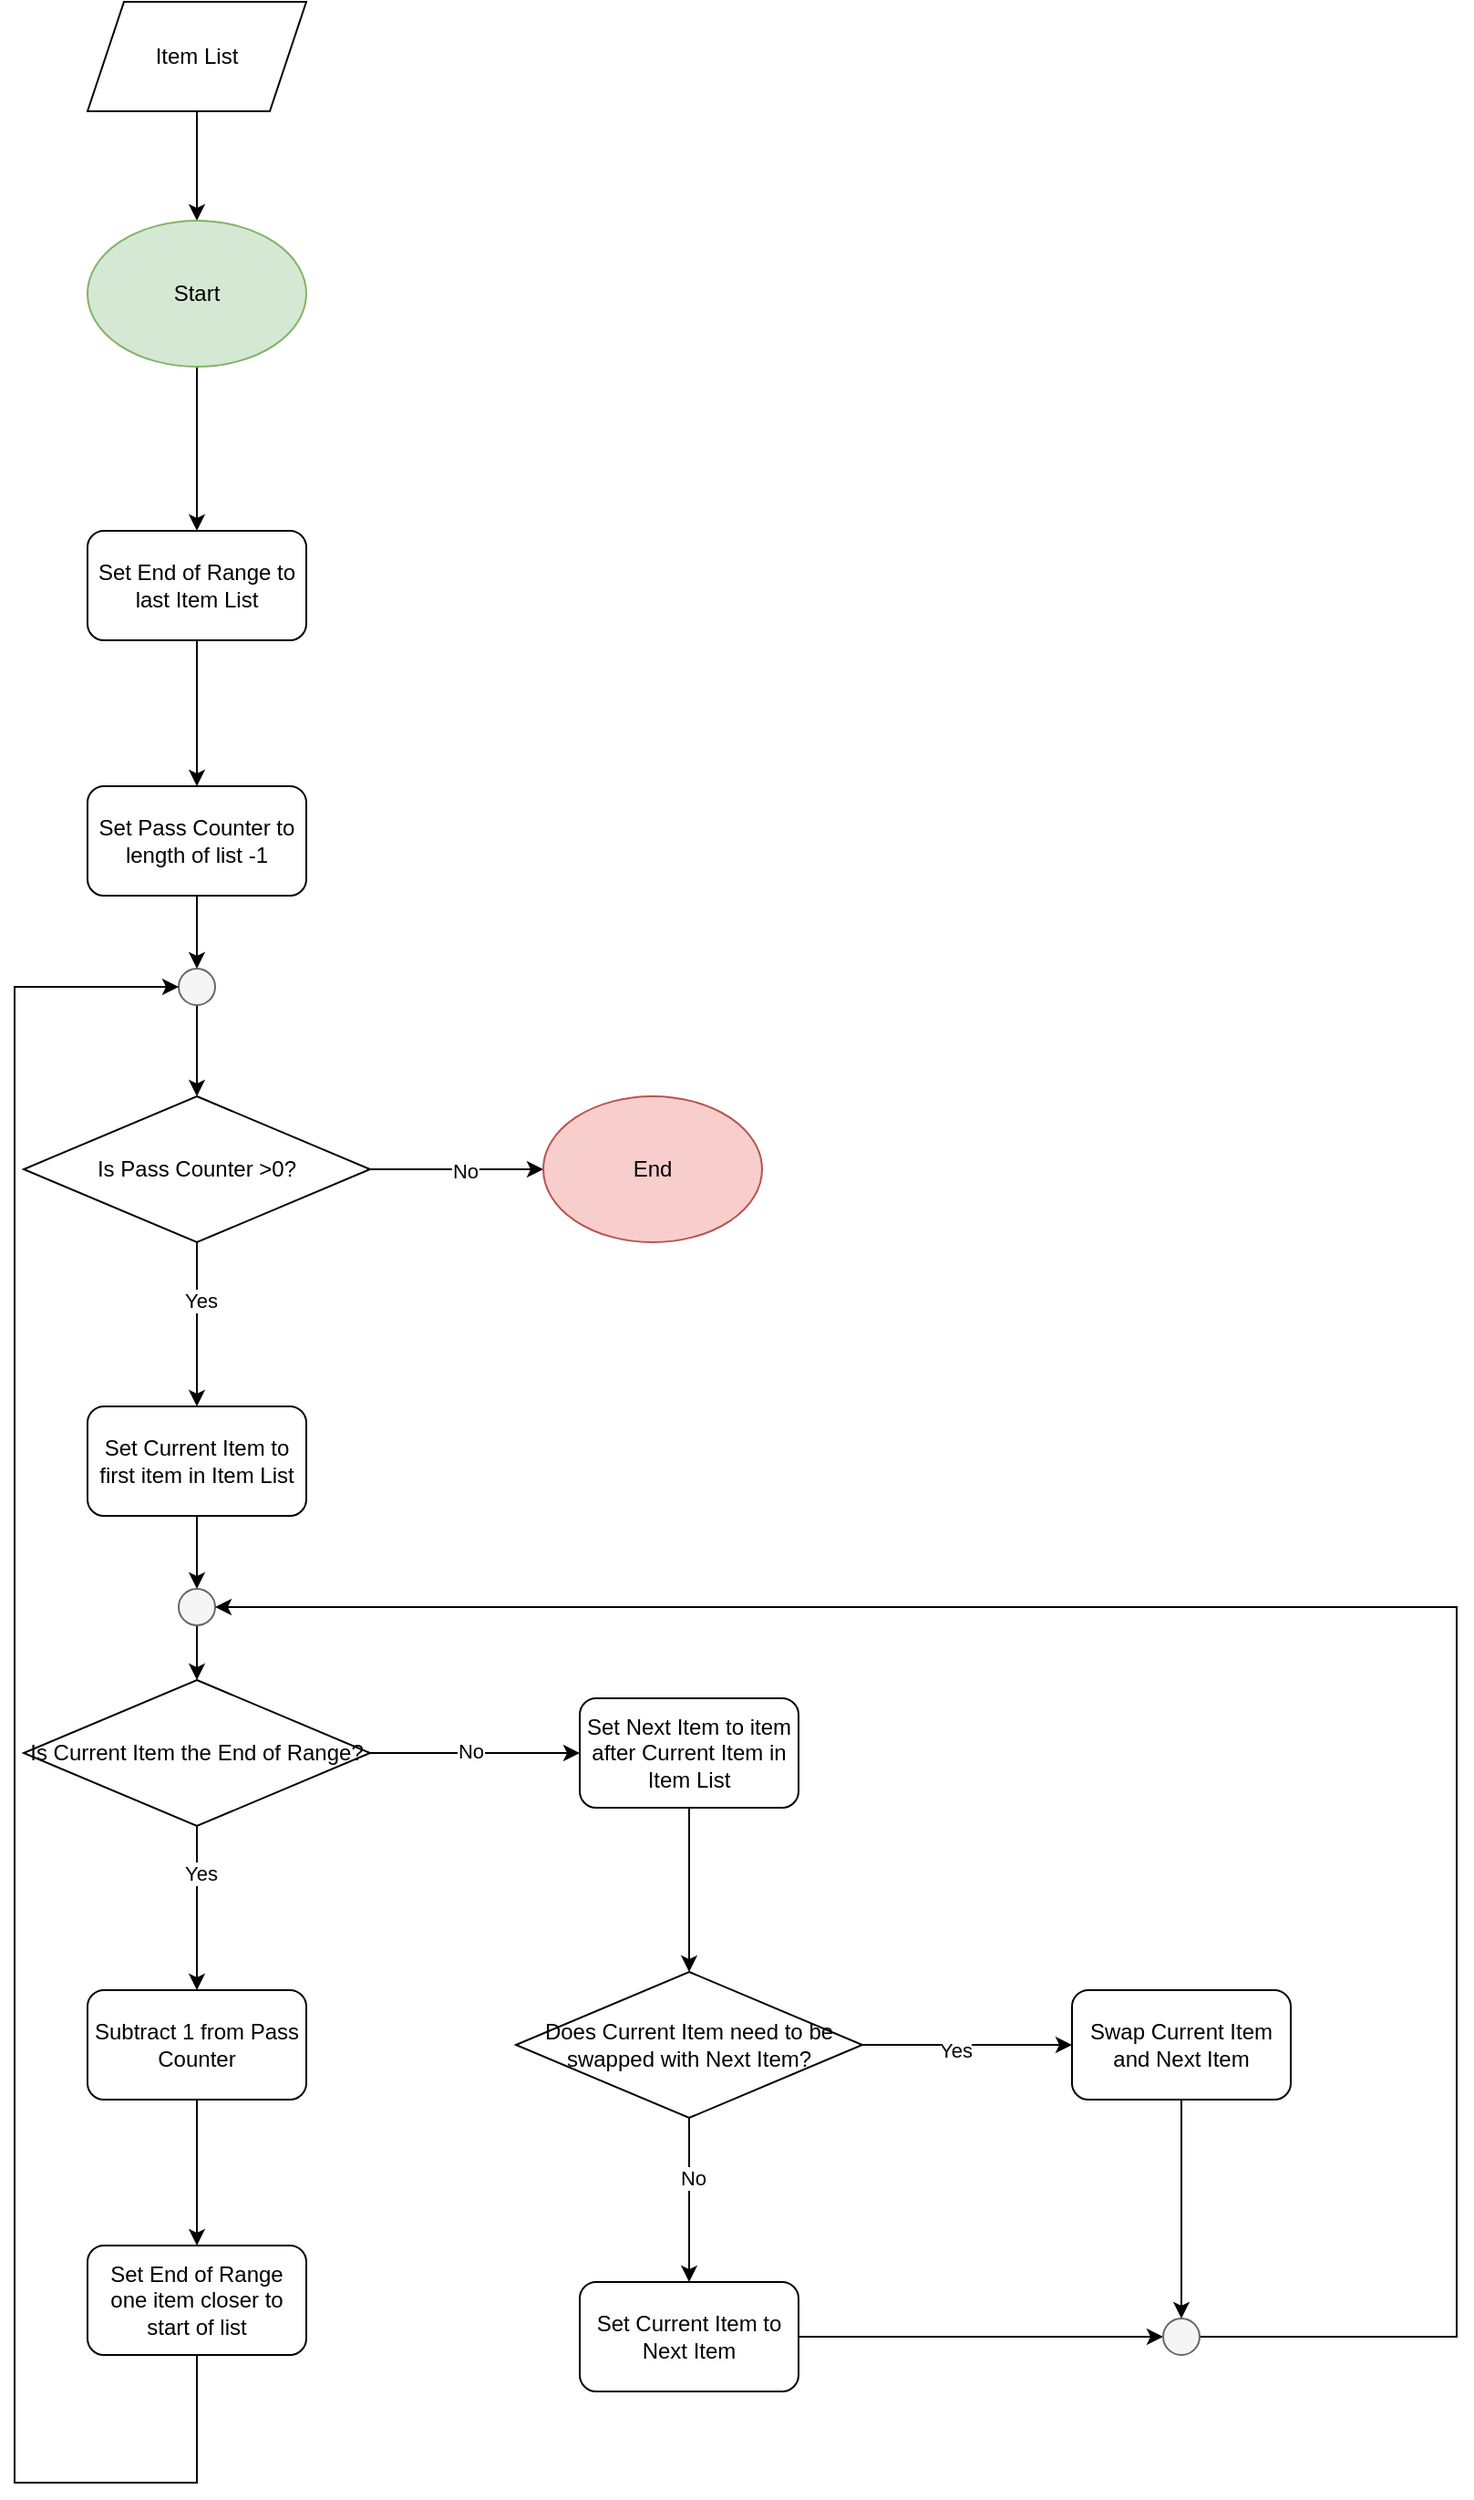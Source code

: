 <mxfile version="23.1.7" type="github">
  <diagram name="Page-1" id="4cCXQPGyLR-IM04o_rQ0">
    <mxGraphModel dx="1434" dy="754" grid="1" gridSize="10" guides="1" tooltips="1" connect="1" arrows="1" fold="1" page="1" pageScale="1" pageWidth="850" pageHeight="1100" math="0" shadow="0">
      <root>
        <mxCell id="0" />
        <mxCell id="1" parent="0" />
        <mxCell id="LrS78nxfHwzHgghSMV4p-3" value="" style="edgeStyle=orthogonalEdgeStyle;rounded=0;orthogonalLoop=1;jettySize=auto;html=1;" edge="1" parent="1" source="LrS78nxfHwzHgghSMV4p-1" target="LrS78nxfHwzHgghSMV4p-2">
          <mxGeometry relative="1" as="geometry" />
        </mxCell>
        <mxCell id="LrS78nxfHwzHgghSMV4p-1" value="Item List" style="shape=parallelogram;perimeter=parallelogramPerimeter;whiteSpace=wrap;html=1;fixedSize=1;" vertex="1" parent="1">
          <mxGeometry x="50" y="40" width="120" height="60" as="geometry" />
        </mxCell>
        <mxCell id="LrS78nxfHwzHgghSMV4p-5" value="" style="edgeStyle=orthogonalEdgeStyle;rounded=0;orthogonalLoop=1;jettySize=auto;html=1;" edge="1" parent="1" source="LrS78nxfHwzHgghSMV4p-2" target="LrS78nxfHwzHgghSMV4p-4">
          <mxGeometry relative="1" as="geometry" />
        </mxCell>
        <mxCell id="LrS78nxfHwzHgghSMV4p-2" value="Start" style="ellipse;whiteSpace=wrap;html=1;fillColor=#d5e8d4;strokeColor=#82b366;" vertex="1" parent="1">
          <mxGeometry x="50" y="160" width="120" height="80" as="geometry" />
        </mxCell>
        <mxCell id="LrS78nxfHwzHgghSMV4p-7" value="" style="edgeStyle=orthogonalEdgeStyle;rounded=0;orthogonalLoop=1;jettySize=auto;html=1;" edge="1" parent="1" source="LrS78nxfHwzHgghSMV4p-4" target="LrS78nxfHwzHgghSMV4p-6">
          <mxGeometry relative="1" as="geometry" />
        </mxCell>
        <mxCell id="LrS78nxfHwzHgghSMV4p-4" value="Set End of Range to last Item List" style="rounded=1;whiteSpace=wrap;html=1;" vertex="1" parent="1">
          <mxGeometry x="50" y="330" width="120" height="60" as="geometry" />
        </mxCell>
        <mxCell id="LrS78nxfHwzHgghSMV4p-9" value="" style="edgeStyle=orthogonalEdgeStyle;rounded=0;orthogonalLoop=1;jettySize=auto;html=1;" edge="1" parent="1" source="LrS78nxfHwzHgghSMV4p-6" target="LrS78nxfHwzHgghSMV4p-8">
          <mxGeometry relative="1" as="geometry" />
        </mxCell>
        <mxCell id="LrS78nxfHwzHgghSMV4p-6" value="Set Pass Counter to length of list -1" style="rounded=1;whiteSpace=wrap;html=1;" vertex="1" parent="1">
          <mxGeometry x="50" y="470" width="120" height="60" as="geometry" />
        </mxCell>
        <mxCell id="LrS78nxfHwzHgghSMV4p-11" value="" style="edgeStyle=orthogonalEdgeStyle;rounded=0;orthogonalLoop=1;jettySize=auto;html=1;" edge="1" parent="1" source="LrS78nxfHwzHgghSMV4p-8" target="LrS78nxfHwzHgghSMV4p-10">
          <mxGeometry relative="1" as="geometry" />
        </mxCell>
        <mxCell id="LrS78nxfHwzHgghSMV4p-8" value="" style="ellipse;whiteSpace=wrap;html=1;aspect=fixed;fillColor=#f5f5f5;fontColor=#333333;strokeColor=#666666;" vertex="1" parent="1">
          <mxGeometry x="100" y="570" width="20" height="20" as="geometry" />
        </mxCell>
        <mxCell id="LrS78nxfHwzHgghSMV4p-13" value="" style="edgeStyle=orthogonalEdgeStyle;rounded=0;orthogonalLoop=1;jettySize=auto;html=1;" edge="1" parent="1" source="LrS78nxfHwzHgghSMV4p-10" target="LrS78nxfHwzHgghSMV4p-12">
          <mxGeometry relative="1" as="geometry" />
        </mxCell>
        <mxCell id="LrS78nxfHwzHgghSMV4p-17" value="No" style="edgeLabel;html=1;align=center;verticalAlign=middle;resizable=0;points=[];" vertex="1" connectable="0" parent="LrS78nxfHwzHgghSMV4p-13">
          <mxGeometry x="0.095" y="-1" relative="1" as="geometry">
            <mxPoint as="offset" />
          </mxGeometry>
        </mxCell>
        <mxCell id="LrS78nxfHwzHgghSMV4p-15" value="" style="edgeStyle=orthogonalEdgeStyle;rounded=0;orthogonalLoop=1;jettySize=auto;html=1;" edge="1" parent="1" source="LrS78nxfHwzHgghSMV4p-10" target="LrS78nxfHwzHgghSMV4p-14">
          <mxGeometry relative="1" as="geometry" />
        </mxCell>
        <mxCell id="LrS78nxfHwzHgghSMV4p-16" value="Yes" style="edgeLabel;html=1;align=center;verticalAlign=middle;resizable=0;points=[];" vertex="1" connectable="0" parent="LrS78nxfHwzHgghSMV4p-15">
          <mxGeometry x="-0.289" y="2" relative="1" as="geometry">
            <mxPoint as="offset" />
          </mxGeometry>
        </mxCell>
        <mxCell id="LrS78nxfHwzHgghSMV4p-10" value="Is Pass Counter &amp;gt;0?" style="rhombus;whiteSpace=wrap;html=1;" vertex="1" parent="1">
          <mxGeometry x="15" y="640" width="190" height="80" as="geometry" />
        </mxCell>
        <mxCell id="LrS78nxfHwzHgghSMV4p-12" value="End" style="ellipse;whiteSpace=wrap;html=1;fillColor=#f8cecc;strokeColor=#b85450;" vertex="1" parent="1">
          <mxGeometry x="300" y="640" width="120" height="80" as="geometry" />
        </mxCell>
        <mxCell id="LrS78nxfHwzHgghSMV4p-19" value="" style="edgeStyle=orthogonalEdgeStyle;rounded=0;orthogonalLoop=1;jettySize=auto;html=1;" edge="1" parent="1" source="LrS78nxfHwzHgghSMV4p-14" target="LrS78nxfHwzHgghSMV4p-18">
          <mxGeometry relative="1" as="geometry" />
        </mxCell>
        <mxCell id="LrS78nxfHwzHgghSMV4p-14" value="Set Current Item to first item in Item List" style="rounded=1;whiteSpace=wrap;html=1;" vertex="1" parent="1">
          <mxGeometry x="50" y="810" width="120" height="60" as="geometry" />
        </mxCell>
        <mxCell id="LrS78nxfHwzHgghSMV4p-21" value="" style="edgeStyle=orthogonalEdgeStyle;rounded=0;orthogonalLoop=1;jettySize=auto;html=1;" edge="1" parent="1" source="LrS78nxfHwzHgghSMV4p-18" target="LrS78nxfHwzHgghSMV4p-20">
          <mxGeometry relative="1" as="geometry" />
        </mxCell>
        <mxCell id="LrS78nxfHwzHgghSMV4p-18" value="" style="ellipse;whiteSpace=wrap;html=1;aspect=fixed;fillColor=#f5f5f5;fontColor=#333333;strokeColor=#666666;" vertex="1" parent="1">
          <mxGeometry x="100" y="910" width="20" height="20" as="geometry" />
        </mxCell>
        <mxCell id="LrS78nxfHwzHgghSMV4p-23" value="" style="edgeStyle=orthogonalEdgeStyle;rounded=0;orthogonalLoop=1;jettySize=auto;html=1;" edge="1" parent="1" source="LrS78nxfHwzHgghSMV4p-20" target="LrS78nxfHwzHgghSMV4p-22">
          <mxGeometry relative="1" as="geometry" />
        </mxCell>
        <mxCell id="LrS78nxfHwzHgghSMV4p-24" value="No" style="edgeLabel;html=1;align=center;verticalAlign=middle;resizable=0;points=[];" vertex="1" connectable="0" parent="LrS78nxfHwzHgghSMV4p-23">
          <mxGeometry x="-0.043" y="1" relative="1" as="geometry">
            <mxPoint as="offset" />
          </mxGeometry>
        </mxCell>
        <mxCell id="LrS78nxfHwzHgghSMV4p-26" value="" style="edgeStyle=orthogonalEdgeStyle;rounded=0;orthogonalLoop=1;jettySize=auto;html=1;" edge="1" parent="1" source="LrS78nxfHwzHgghSMV4p-20" target="LrS78nxfHwzHgghSMV4p-25">
          <mxGeometry relative="1" as="geometry" />
        </mxCell>
        <mxCell id="LrS78nxfHwzHgghSMV4p-27" value="Yes" style="edgeLabel;html=1;align=center;verticalAlign=middle;resizable=0;points=[];" vertex="1" connectable="0" parent="LrS78nxfHwzHgghSMV4p-26">
          <mxGeometry x="-0.422" y="2" relative="1" as="geometry">
            <mxPoint as="offset" />
          </mxGeometry>
        </mxCell>
        <mxCell id="LrS78nxfHwzHgghSMV4p-20" value="Is Current Item the End of Range?" style="rhombus;whiteSpace=wrap;html=1;" vertex="1" parent="1">
          <mxGeometry x="15" y="960" width="190" height="80" as="geometry" />
        </mxCell>
        <mxCell id="LrS78nxfHwzHgghSMV4p-31" value="" style="edgeStyle=orthogonalEdgeStyle;rounded=0;orthogonalLoop=1;jettySize=auto;html=1;" edge="1" parent="1" source="LrS78nxfHwzHgghSMV4p-22" target="LrS78nxfHwzHgghSMV4p-30">
          <mxGeometry relative="1" as="geometry" />
        </mxCell>
        <mxCell id="LrS78nxfHwzHgghSMV4p-22" value="Set Next Item to item after Current Item in Item List" style="rounded=1;whiteSpace=wrap;html=1;" vertex="1" parent="1">
          <mxGeometry x="320" y="970" width="120" height="60" as="geometry" />
        </mxCell>
        <mxCell id="LrS78nxfHwzHgghSMV4p-29" value="" style="edgeStyle=orthogonalEdgeStyle;rounded=0;orthogonalLoop=1;jettySize=auto;html=1;" edge="1" parent="1" source="LrS78nxfHwzHgghSMV4p-25" target="LrS78nxfHwzHgghSMV4p-28">
          <mxGeometry relative="1" as="geometry" />
        </mxCell>
        <mxCell id="LrS78nxfHwzHgghSMV4p-25" value="Subtract 1 from Pass Counter" style="rounded=1;whiteSpace=wrap;html=1;" vertex="1" parent="1">
          <mxGeometry x="50" y="1130" width="120" height="60" as="geometry" />
        </mxCell>
        <mxCell id="LrS78nxfHwzHgghSMV4p-28" value="Set End of Range one item closer to start of list" style="rounded=1;whiteSpace=wrap;html=1;" vertex="1" parent="1">
          <mxGeometry x="50" y="1270" width="120" height="60" as="geometry" />
        </mxCell>
        <mxCell id="LrS78nxfHwzHgghSMV4p-35" value="" style="edgeStyle=orthogonalEdgeStyle;rounded=0;orthogonalLoop=1;jettySize=auto;html=1;" edge="1" parent="1" source="LrS78nxfHwzHgghSMV4p-30" target="LrS78nxfHwzHgghSMV4p-34">
          <mxGeometry relative="1" as="geometry" />
        </mxCell>
        <mxCell id="LrS78nxfHwzHgghSMV4p-38" value="Yes" style="edgeLabel;html=1;align=center;verticalAlign=middle;resizable=0;points=[];" vertex="1" connectable="0" parent="LrS78nxfHwzHgghSMV4p-35">
          <mxGeometry x="-0.113" y="-3" relative="1" as="geometry">
            <mxPoint as="offset" />
          </mxGeometry>
        </mxCell>
        <mxCell id="LrS78nxfHwzHgghSMV4p-37" value="" style="edgeStyle=orthogonalEdgeStyle;rounded=0;orthogonalLoop=1;jettySize=auto;html=1;" edge="1" parent="1" source="LrS78nxfHwzHgghSMV4p-30" target="LrS78nxfHwzHgghSMV4p-36">
          <mxGeometry relative="1" as="geometry" />
        </mxCell>
        <mxCell id="LrS78nxfHwzHgghSMV4p-39" value="No" style="edgeLabel;html=1;align=center;verticalAlign=middle;resizable=0;points=[];" vertex="1" connectable="0" parent="LrS78nxfHwzHgghSMV4p-37">
          <mxGeometry x="-0.267" y="2" relative="1" as="geometry">
            <mxPoint as="offset" />
          </mxGeometry>
        </mxCell>
        <mxCell id="LrS78nxfHwzHgghSMV4p-30" value="Does Current Item need to be swapped with Next Item?" style="rhombus;whiteSpace=wrap;html=1;" vertex="1" parent="1">
          <mxGeometry x="285" y="1120" width="190" height="80" as="geometry" />
        </mxCell>
        <mxCell id="LrS78nxfHwzHgghSMV4p-42" value="" style="edgeStyle=orthogonalEdgeStyle;rounded=0;orthogonalLoop=1;jettySize=auto;html=1;" edge="1" parent="1" source="LrS78nxfHwzHgghSMV4p-34" target="LrS78nxfHwzHgghSMV4p-40">
          <mxGeometry relative="1" as="geometry" />
        </mxCell>
        <mxCell id="LrS78nxfHwzHgghSMV4p-34" value="Swap Current Item and Next Item" style="rounded=1;whiteSpace=wrap;html=1;" vertex="1" parent="1">
          <mxGeometry x="590" y="1130" width="120" height="60" as="geometry" />
        </mxCell>
        <mxCell id="LrS78nxfHwzHgghSMV4p-43" value="" style="edgeStyle=orthogonalEdgeStyle;rounded=0;orthogonalLoop=1;jettySize=auto;html=1;" edge="1" parent="1" source="LrS78nxfHwzHgghSMV4p-36" target="LrS78nxfHwzHgghSMV4p-40">
          <mxGeometry relative="1" as="geometry" />
        </mxCell>
        <mxCell id="LrS78nxfHwzHgghSMV4p-36" value="Set Current Item to Next Item" style="rounded=1;whiteSpace=wrap;html=1;" vertex="1" parent="1">
          <mxGeometry x="320" y="1290" width="120" height="60" as="geometry" />
        </mxCell>
        <mxCell id="LrS78nxfHwzHgghSMV4p-45" value="" style="edgeStyle=orthogonalEdgeStyle;rounded=0;orthogonalLoop=1;jettySize=auto;html=1;entryX=1;entryY=0.5;entryDx=0;entryDy=0;" edge="1" parent="1" source="LrS78nxfHwzHgghSMV4p-40" target="LrS78nxfHwzHgghSMV4p-18">
          <mxGeometry relative="1" as="geometry">
            <mxPoint x="180" y="920" as="targetPoint" />
            <Array as="points">
              <mxPoint x="801" y="1320" />
              <mxPoint x="801" y="920" />
            </Array>
          </mxGeometry>
        </mxCell>
        <mxCell id="LrS78nxfHwzHgghSMV4p-40" value="" style="ellipse;whiteSpace=wrap;html=1;aspect=fixed;fillColor=#f5f5f5;fontColor=#333333;strokeColor=#666666;" vertex="1" parent="1">
          <mxGeometry x="640" y="1310" width="20" height="20" as="geometry" />
        </mxCell>
        <mxCell id="LrS78nxfHwzHgghSMV4p-51" value="" style="endArrow=classic;html=1;rounded=0;exitX=0.5;exitY=1;exitDx=0;exitDy=0;entryX=0;entryY=0.5;entryDx=0;entryDy=0;" edge="1" parent="1" source="LrS78nxfHwzHgghSMV4p-28" target="LrS78nxfHwzHgghSMV4p-8">
          <mxGeometry width="50" height="50" relative="1" as="geometry">
            <mxPoint x="400" y="1220" as="sourcePoint" />
            <mxPoint x="10" y="580" as="targetPoint" />
            <Array as="points">
              <mxPoint x="110" y="1400" />
              <mxPoint x="10" y="1400" />
              <mxPoint x="10" y="580" />
            </Array>
          </mxGeometry>
        </mxCell>
      </root>
    </mxGraphModel>
  </diagram>
</mxfile>

